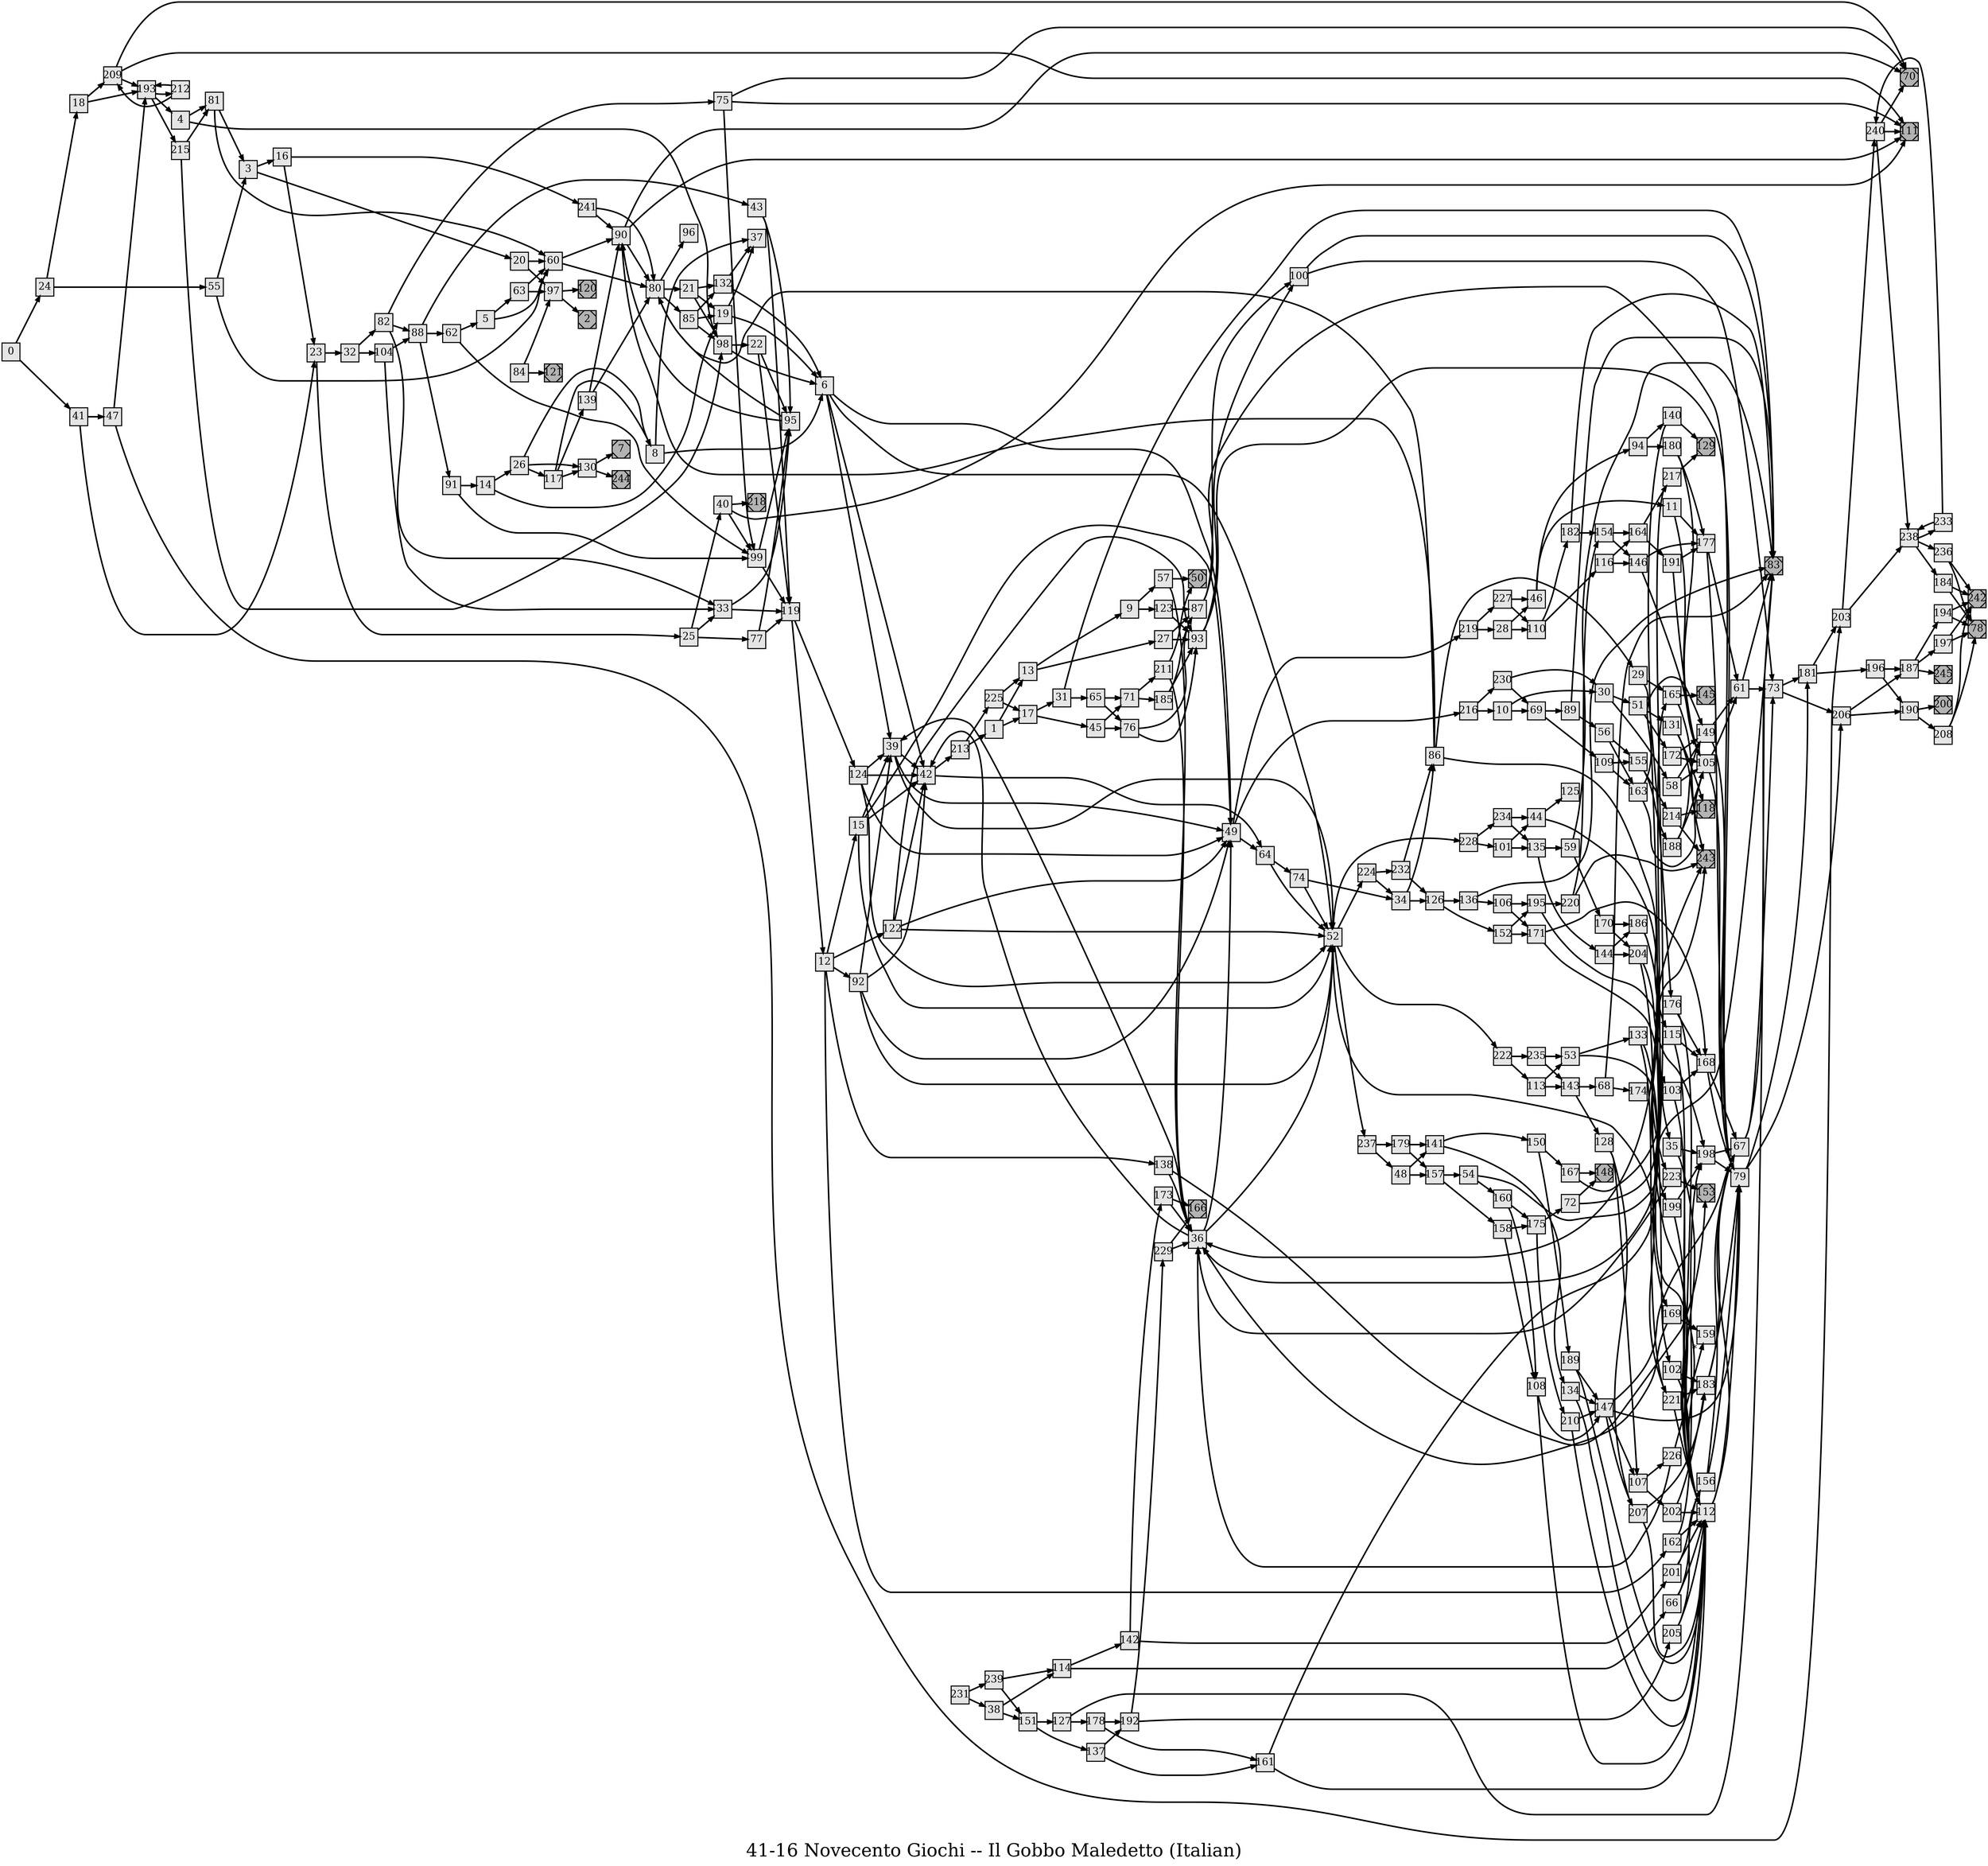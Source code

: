 digraph g{
  graph [ label="41-16 Novecento Giochi -- Il Gobbo Maledetto (Italian)" rankdir=LR, ordering=out, fontsize=36, nodesep="0.35", ranksep="0.45"];
  node  [shape=rect, penwidth=2, fontsize=20, style=filled, fillcolor=grey90, margin="0,0", labelfloat=true, regular=true, fixedsize=true];
  edge  [labelfloat=true, penwidth=3, fontsize=12];
  0 -> 24;
  0 -> 41;
  1 -> 13;
  1 -> 17;
  2	[ xlabel="E", shape=Msquare, fontsize=20, fillcolor=grey70, xlabel="" ];
  3 -> 16;
  3 -> 20;
  4 -> 81;
  4 -> 98;
  5 -> 63;
  5 -> 60;
  6 -> 39;
  6 -> 42;
  6 -> 49;
  6 -> 52;
  7	[ xlabel="E", shape=Msquare, fontsize=20, fillcolor=grey70, xlabel="" ];
  8 -> 37;
  8 -> 6;
  9 -> 57;
  9 -> 123;
  10 -> 30;
  10 -> 69;
  11 -> 177;
  11 -> 105;
  12 -> 15;
  12 -> 122;
  12 -> 92;
  13 -> 9;
  13 -> 27;
  14 -> 26;
  14 -> 19;
  15 -> 39;
  15 -> 42;
  15 -> 49;
  15 -> 52;
  16 -> 241;
  16 -> 23;
  17 -> 31;
  17 -> 45;
  18 -> 209;
  18 -> 193;
  19 -> 37;
  19 -> 6;
  20 -> 60;
  20 -> 97;
  21 -> 132;
  21 -> 19;
  21 -> 98;
  22 -> 95;
  22 -> 119;
  23 -> 32;
  23 -> 25;
  24 -> 18;
  24 -> 55;
  25 -> 40;
  25 -> 33;
  25 -> 77;
  26 -> 8;
  26 -> 130;
  26 -> 117;
  27 -> 87;
  27 -> 93;
  28 -> 46;
  28 -> 110;
  29 -> 165;
  29 -> 176;
  30 -> 51;
  30 -> 58;
  31 -> 83;
  31 -> 65;
  32 -> 82;
  32 -> 104;
  33 -> 95;
  33 -> 119;
  34 -> 86;
  34 -> 126;
  35 -> 198;
  35 -> 112;
  36 -> 39;
  36 -> 42;
  36 -> 49;
  36 -> 52;
  38 -> 114;
  38 -> 151;
  39 -> 42;
  39 -> 49;
  39 -> 52;
  40 -> 218;
  40 -> 111;
  40 -> 99;
  41 -> 47;
  41 -> 23;
  42 -> 213;
  42 -> 64;
  43 -> 95;
  43 -> 119;
  44 -> 125;
  44 -> 35;
  45 -> 71;
  45 -> 76;
  46 -> 94;
  46 -> 11;
  47 -> 193;
  47 -> 203;
  48 -> 141;
  48 -> 157;
  49 -> 219;
  49 -> 216;
  49 -> 64;
  50	[ xlabel="E", shape=Msquare, fontsize=20, fillcolor=grey70, xlabel="" ];
  51 -> 131;
  51 -> 172;
  52 -> 228;
  52 -> 224;
  52 -> 222;
  52 -> 221;
  52 -> 237;
  53 -> 133;
  53 -> 102;
  54 -> 83;
  54 -> 160;
  55 -> 3;
  55 -> 60;
  56 -> 155;
  56 -> 163;
  57 -> 50;
  57 -> 36;
  58 -> 149;
  58 -> 105;
  59 -> 83;
  59 -> 170;
  60 -> 90;
  60 -> 80;
  61 -> 83;
  61 -> 73;
  62 -> 5;
  62 -> 99;
  63 -> 60;
  63 -> 97;
  64 -> 74;
  64 -> 52;
  65 -> 71;
  65 -> 76;
  66 -> 156;
  66 -> 112;
  67 -> 83;
  67 -> 73;
  68 -> 83;
  68 -> 174;
  69 -> 89;
  69 -> 109;
  70	[ xlabel="E", shape=Msquare, fontsize=20, fillcolor=grey70, xlabel="" ];
  71 -> 211;
  71 -> 185;
  72 -> 148;
  72 -> 243;
  73 -> 181;
  73 -> 206;
  74 -> 34;
  74 -> 52;
  75 -> 70;
  75 -> 111;
  75 -> 99;
  76 -> 87;
  76 -> 93;
  77 -> 95;
  77 -> 119;
  78	[ xlabel="E", shape=Msquare, fontsize=20, fillcolor=grey70, xlabel="" ];
  79 -> 181;
  79 -> 206;
  80 -> 96;
  80 -> 21;
  80 -> 85;
  81 -> 3;
  81 -> 60;
  82 -> 75;
  82 -> 88;
  82 -> 33;
  83	[ xlabel="E", shape=Msquare, fontsize=20, fillcolor=grey70, xlabel="" ];
  84 -> 97;
  84 -> 121;
  85 -> 132;
  85 -> 19;
  85 -> 98;
  86 -> 29;
  86 -> 115;
  87 -> 100;
  87 -> 79;
  88 -> 43;
  88 -> 62;
  88 -> 91;
  89 -> 83;
  89 -> 56;
  90 -> 70;
  90 -> 111;
  90 -> 80;
  91 -> 14;
  91 -> 99;
  92 -> 39;
  92 -> 42;
  92 -> 49;
  92 -> 52;
  93 -> 100;
  93 -> 79;
  94 -> 140;
  94 -> 180;
  95 -> 90;
  95 -> 80;
  86 -> 90;
  86 -> 80;
  97 -> 120;
  97 -> 2;
  98 -> 22;
  98 -> 6;
  99 -> 95;
  99 -> 119;
  100 -> 83;
  100 -> 73;
  101 -> 44;
  101 -> 135;
  102 -> 183;
  102 -> 112;
  103 -> 168;
  103 -> 112;
  104 -> 88;
  104 -> 33;
  105 -> 61;
  105 -> 79;
  106 -> 195;
  106 -> 171;
  107 -> 226;
  107 -> 202;
  108 -> 147;
  108 -> 112;
  109 -> 155;
  109 -> 163;
  110 -> 182;
  110 -> 116;
  111	[ xlabel="E", shape=Msquare, fontsize=20, fillcolor=grey70, xlabel="" ];
  112 -> 67;
  112 -> 79;
  113 -> 53;
  113 -> 143;
  114 -> 142;
  114 -> 66;
  115 -> 168;
  115 -> 112;
  116 -> 164;
  116 -> 146;
  117 -> 8;
  117 -> 139;
  117 -> 130;
  118	[ xlabel="E", shape=Msquare, fontsize=20, fillcolor=grey70, xlabel="" ];
  119 -> 124;
  119 -> 12;
  120	[ xlabel="E", shape=Msquare, fontsize=20, fillcolor=grey70, xlabel="" ];
  121	[ xlabel="E", shape=Msquare, fontsize=20, fillcolor=grey70, xlabel="" ];
  122 -> 93;
  122 -> 42;
  122 -> 49;
  122 -> 52;
  123 -> 87;
  123 -> 93;
  124 -> 39;
  124 -> 42;
  124 -> 49;
  124 -> 52;
  12 -> 138;
  12 -> 162;
  126 -> 136;
  126 -> 152;
  127 -> 83;
  127 -> 178;
  128 -> 107;
  128 -> 207;
  129	[ xlabel="E", shape=Msquare, fontsize=20, fillcolor=grey70, xlabel="" ];
  130 -> 7;
  130 -> 244;
  131 -> 118;
  131 -> 243;
  132 -> 37;
  132 -> 6;
  133 -> 169;
  133 -> 221;
  134 -> 147;
  134 -> 112;
  135 -> 59;
  135 -> 144;
  136 -> 83;
  136 -> 106;
  137 -> 192;
  137 -> 161;
  138 -> 153;
  138 -> 36;
  139 -> 90;
  139 -> 80;
  140 -> 129;
  140 -> 36;
  141 -> 150;
  141 -> 134;
  142 -> 173;
  142 -> 201;
  143 -> 68;
  143 -> 128;
  144 -> 186;
  144 -> 204;
  145	[ xlabel="E", shape=Msquare, fontsize=20, fillcolor=grey70, xlabel="" ];
  146 -> 177;
  146 -> 105;
  147 -> 67;
  147 -> 79;
  148	[ xlabel="E", shape=Msquare, fontsize=20, fillcolor=grey70, xlabel="" ];
  149 -> 61;
  149 -> 79;
  150 -> 167;
  150 -> 189;
  151 -> 127;
  151 -> 137;
  152 -> 195;
  152 -> 171;
  153	[ xlabel="E", shape=Msquare, fontsize=20, fillcolor=grey70, xlabel="" ];
  154 -> 164;
  154 -> 146;
  155 -> 214;
  155 -> 188;
  156 -> 67;
  156 -> 79;
  157 -> 54;
  157 -> 158;
  158 -> 175;
  158 -> 108;
  159	[ xlabel="*" ];
  160 -> 175;
  160 -> 108;
  161 -> 165;
  161 -> 112;
  162 -> 198;
  162 -> 112;
  163 -> 149;
  163 -> 105;
  164 -> 217;
  164 -> 191;
  165 -> 145;
  165 -> 243;
  166	[ xlabel="E", shape=Msquare, fontsize=20, fillcolor=grey70, xlabel="" ];
  167 -> 148;
  167 -> 243;
  168 -> 67;
  168 -> 79;
  169 -> 159;
  169 -> 36;
  170 -> 186;
  170 -> 204;
  171 -> 168;
  171 -> 112;
  172 -> 149;
  172 -> 105;
  173 -> 166;
  173 -> 36;
  147 -> 107;
  147 -> 207;
  175 -> 72;
  175 -> 210;
  176 -> 168;
  176 -> 112;
  177 -> 61;
  177 -> 79;
  178 -> 192;
  178 -> 161;
  179 -> 141;
  179 -> 157;
  180 -> 177;
  180 -> 105;
  181 -> 203;
  181 -> 196;
  182 -> 83;
  182 -> 154;
  183 -> 67;
  183 -> 79;
  184 -> 242;
  184 -> 78;
  185 -> 87;
  185 -> 93;
  186 -> 223;
  186 -> 199;
  187 -> 194;
  187 -> 197;
  187 -> 245;
  188 -> 149;
  188 -> 105;
  189 -> 147;
  189 -> 112;
  190 -> 200;
  190 -> 208;
  191 -> 177;
  191 -> 105;
  192 -> 229;
  192 -> 205;
  193 -> 212;
  193 -> 4;
  193 -> 215;
  194 -> 242;
  194 -> 78;
  195 -> 220;
  195 -> 103;
  196 -> 187;
  196 -> 190;
  197 -> 242;
  197 -> 78;
  198 -> 67;
  198 -> 79;
  199 -> 198;
  199 -> 112;
  200	[ xlabel="E", shape=Msquare, fontsize=20, fillcolor=grey70, xlabel="" ];
  201 -> 156;
  201 -> 112;
  202 -> 183;
  202 -> 112;
  203 -> 240;
  203 -> 238;
  204 -> 198;
  204 -> 112;
  205 -> 156;
  205 -> 112;
  206 -> 187;
  206 -> 190;
  207 -> 183;
  207 -> 112;
  208 -> 242;
  208 -> 78;
  209 -> 70;
  209 -> 111;
  209 -> 193;
  210 -> 147;
  210 -> 112;
  211 -> 50;
  211 -> 36;
  212 -> 209;
  212 -> 193;
  213 -> 225;
  213 -> 1;
  214 -> 118;
  214 -> 243;
  215 -> 81;
  215 -> 98;
  216 -> 230;
  216 -> 10;
  217 -> 129;
  217 -> 36;
  218	[ xlabel="E", shape=Msquare, fontsize=20, fillcolor=grey70, xlabel="" ];
  219 -> 227;
  219 -> 28;
  220 -> 154;
  220 -> 243;
  221 -> 183;
  221 -> 112;
  222 -> 235;
  222 -> 113;
  223 -> 153;
  223 -> 36;
  224 -> 232;
  224 -> 34;
  225 -> 13;
  225 -> 17;
  226 -> 159;
  226 -> 36;
  227 -> 46;
  227 -> 110;
  228 -> 234;
  228 -> 101;
  229 -> 166;
  229 -> 36;
  230 -> 30;
  230 -> 69;
  231 -> 239;
  231 -> 38;
  232 -> 86;
  232 -> 126;
  233 -> 240;
  233 -> 238;
  234 -> 44;
  234 -> 135;
  235 -> 53;
  235 -> 143;
  236 -> 242;
  236 -> 78;
  237 -> 179;
  237 -> 48;
  238 -> 233;
  238 -> 236;
  238 -> 184;
  239 -> 114;
  239 -> 151;
  240 -> 70;
  240 -> 111;
  240 -> 238;
  241 -> 80;
  241 -> 90;
  242	[ xlabel="E", shape=Msquare, fontsize=20, fillcolor=grey70, xlabel="" ];
  243	[ xlabel="E", shape=Msquare, fontsize=20, fillcolor=grey70, xlabel="" ];
  244	[ xlabel="E", shape=Msquare, fontsize=20, fillcolor=grey70, xlabel="" ];
  245	[ xlabel="E", shape=Msquare, fontsize=20, fillcolor=grey70, xlabel="" ];
}


